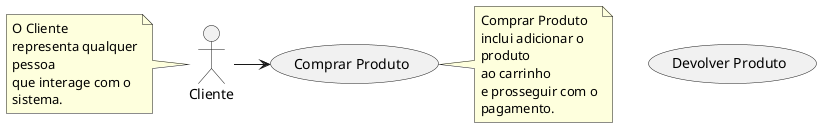 @startuml
actor Cliente
(Comprar Produto) as UC1
(Devolver Produto) as UC2

Cliente -> UC1

note left of Cliente
O Cliente
representa qualquer
pessoa
que interage com o
sistema.
end note

note right of UC1
Comprar Produto
inclui adicionar o
produto
ao carrinho
e prosseguir com o
pagamento.
end note
@enduml
